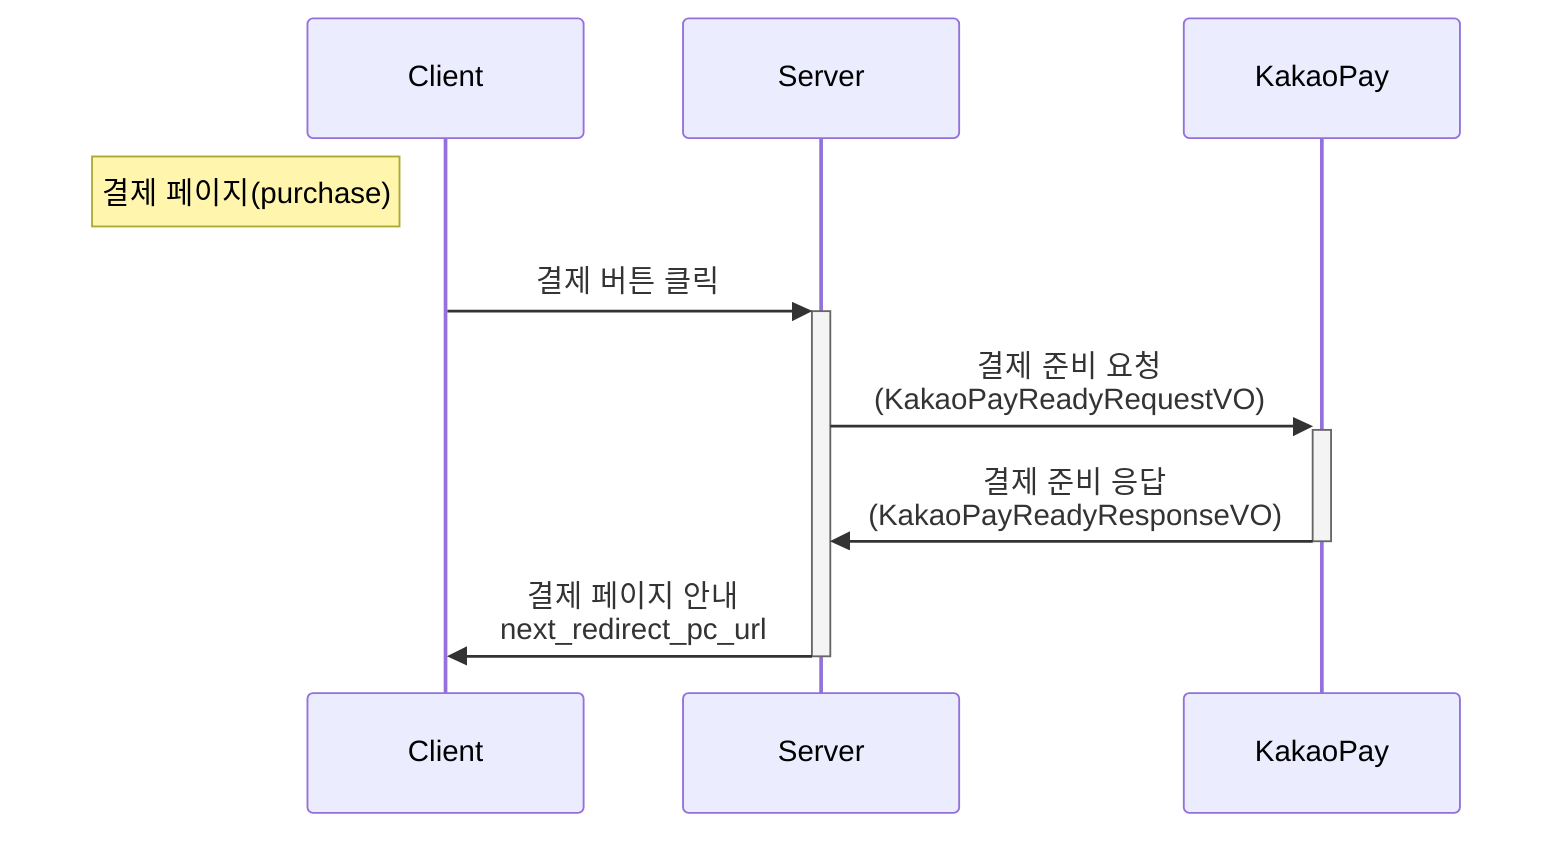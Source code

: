 sequenceDiagram
    note left of Client: 결제 페이지(purchase)
    Client->>+Server: 결제 버튼 클릭
    Server->>+KakaoPay: 결제 준비 요청<br>(KakaoPayReadyRequestVO)
    KakaoPay->>-Server: 결제 준비 응답<br>(KakaoPayReadyResponseVO)
    Server->>-Client: 결제 페이지 안내<br>next_redirect_pc_url